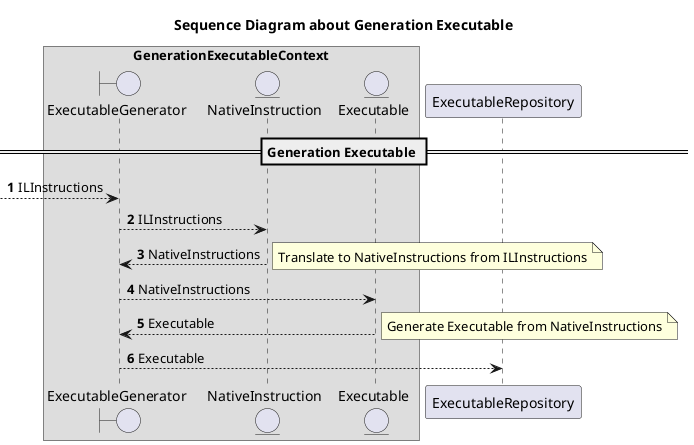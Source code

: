 @startuml
title Sequence Diagram about Generation Executable
autonumber

boundary ExecutableGenerator
entity NativeInstruction
entity Executable

box GenerationExecutableContext
    participant ExecutableGenerator
    participant NativeInstruction
    participant Executable
end box

== Generation Executable ==
--> ExecutableGenerator : ILInstructions
ExecutableGenerator --> NativeInstruction: ILInstructions
ExecutableGenerator <-- NativeInstruction: NativeInstructions
note right: Translate to NativeInstructions from ILInstructions
ExecutableGenerator --> Executable: NativeInstructions
ExecutableGenerator <-- Executable: Executable
note right: Generate Executable from NativeInstructions
ExecutableGenerator --> ExecutableRepository: Executable

@enduml